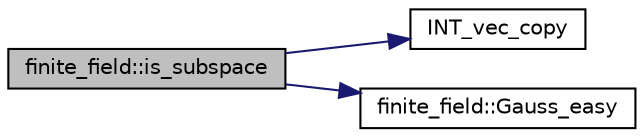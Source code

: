 digraph "finite_field::is_subspace"
{
  edge [fontname="Helvetica",fontsize="10",labelfontname="Helvetica",labelfontsize="10"];
  node [fontname="Helvetica",fontsize="10",shape=record];
  rankdir="LR";
  Node7742 [label="finite_field::is_subspace",height=0.2,width=0.4,color="black", fillcolor="grey75", style="filled", fontcolor="black"];
  Node7742 -> Node7743 [color="midnightblue",fontsize="10",style="solid",fontname="Helvetica"];
  Node7743 [label="INT_vec_copy",height=0.2,width=0.4,color="black", fillcolor="white", style="filled",URL="$df/dbf/sajeeb_8_c.html#ac2d875e27e009af6ec04d17254d11075"];
  Node7742 -> Node7744 [color="midnightblue",fontsize="10",style="solid",fontname="Helvetica"];
  Node7744 [label="finite_field::Gauss_easy",height=0.2,width=0.4,color="black", fillcolor="white", style="filled",URL="$df/d5a/classfinite__field.html#a32761bf6c4a41f24b7193352127db8e7"];
}
